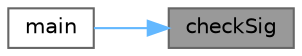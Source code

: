 digraph "checkSig"
{
 // LATEX_PDF_SIZE
  bgcolor="transparent";
  edge [fontname=Helvetica,fontsize=10,labelfontname=Helvetica,labelfontsize=10];
  node [fontname=Helvetica,fontsize=10,shape=box,height=0.2,width=0.4];
  rankdir="RL";
  Node1 [id="Node000001",label="checkSig",height=0.2,width=0.4,color="gray40", fillcolor="grey60", style="filled", fontcolor="black",tooltip="Проверяет подпись заголовка файла для подтверждения формата Compound File."];
  Node1 -> Node2 [id="edge1_Node000001_Node000002",dir="back",color="steelblue1",style="solid",tooltip=" "];
  Node2 [id="Node000002",label="main",height=0.2,width=0.4,color="grey40", fillcolor="white", style="filled",URL="$_x_l_s_parser_8cpp.html#ae66f6b31b5ad750f1fe042a706a4e3d4",tooltip=" "];
}
